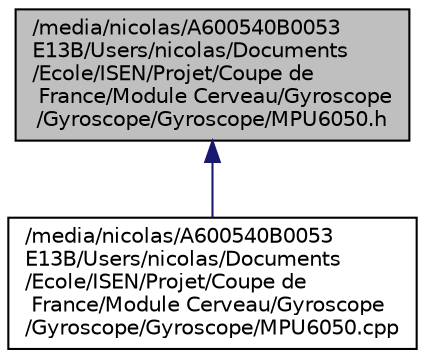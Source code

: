 digraph "/media/nicolas/A600540B0053E13B/Users/nicolas/Documents/Ecole/ISEN/Projet/Coupe de France/Module Cerveau/Gyroscope/Gyroscope/Gyroscope/MPU6050.h"
{
  edge [fontname="Helvetica",fontsize="10",labelfontname="Helvetica",labelfontsize="10"];
  node [fontname="Helvetica",fontsize="10",shape=record];
  Node1 [label="/media/nicolas/A600540B0053\lE13B/Users/nicolas/Documents\l/Ecole/ISEN/Projet/Coupe de\l France/Module Cerveau/Gyroscope\l/Gyroscope/Gyroscope/MPU6050.h",height=0.2,width=0.4,color="black", fillcolor="grey75", style="filled" fontcolor="black"];
  Node1 -> Node2 [dir="back",color="midnightblue",fontsize="10",style="solid",fontname="Helvetica"];
  Node2 [label="/media/nicolas/A600540B0053\lE13B/Users/nicolas/Documents\l/Ecole/ISEN/Projet/Coupe de\l France/Module Cerveau/Gyroscope\l/Gyroscope/Gyroscope/MPU6050.cpp",height=0.2,width=0.4,color="black", fillcolor="white", style="filled",URL="$_gyroscope_2_gyroscope_2_gyroscope_2_m_p_u6050_8cpp.html"];
}
